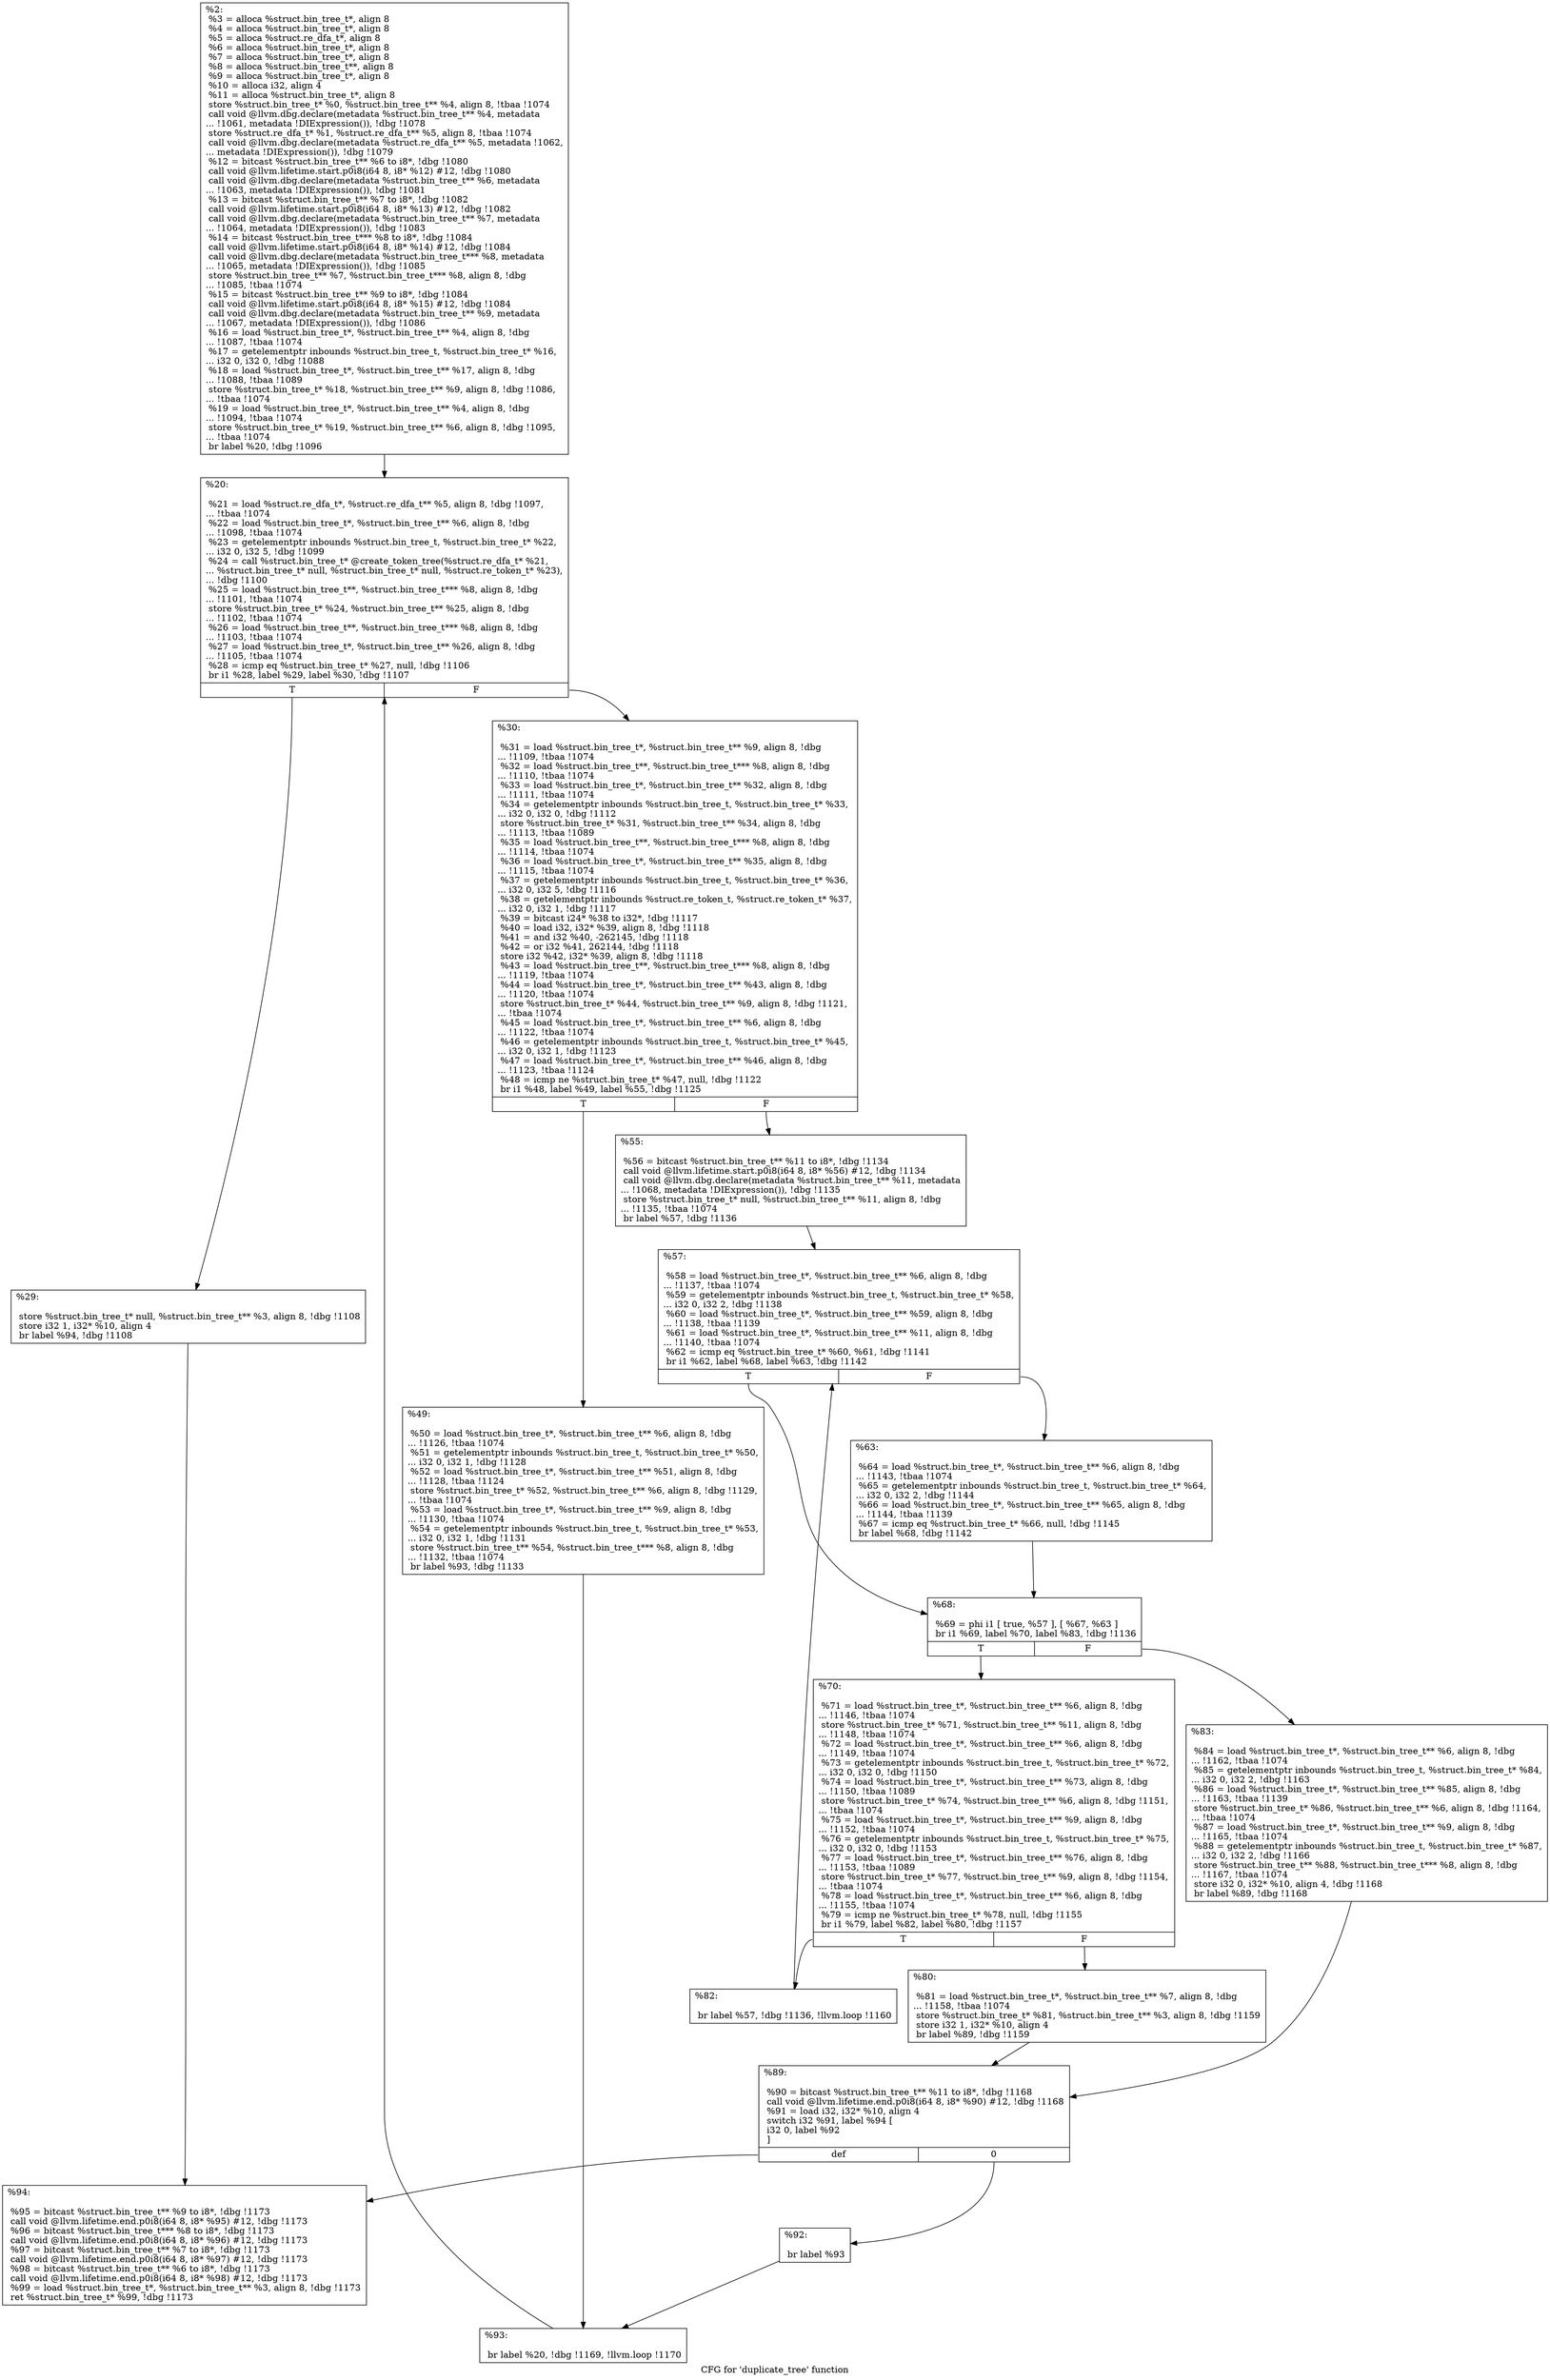 digraph "CFG for 'duplicate_tree' function" {
	label="CFG for 'duplicate_tree' function";

	Node0xc568c0 [shape=record,label="{%2:\l  %3 = alloca %struct.bin_tree_t*, align 8\l  %4 = alloca %struct.bin_tree_t*, align 8\l  %5 = alloca %struct.re_dfa_t*, align 8\l  %6 = alloca %struct.bin_tree_t*, align 8\l  %7 = alloca %struct.bin_tree_t*, align 8\l  %8 = alloca %struct.bin_tree_t**, align 8\l  %9 = alloca %struct.bin_tree_t*, align 8\l  %10 = alloca i32, align 4\l  %11 = alloca %struct.bin_tree_t*, align 8\l  store %struct.bin_tree_t* %0, %struct.bin_tree_t** %4, align 8, !tbaa !1074\l  call void @llvm.dbg.declare(metadata %struct.bin_tree_t** %4, metadata\l... !1061, metadata !DIExpression()), !dbg !1078\l  store %struct.re_dfa_t* %1, %struct.re_dfa_t** %5, align 8, !tbaa !1074\l  call void @llvm.dbg.declare(metadata %struct.re_dfa_t** %5, metadata !1062,\l... metadata !DIExpression()), !dbg !1079\l  %12 = bitcast %struct.bin_tree_t** %6 to i8*, !dbg !1080\l  call void @llvm.lifetime.start.p0i8(i64 8, i8* %12) #12, !dbg !1080\l  call void @llvm.dbg.declare(metadata %struct.bin_tree_t** %6, metadata\l... !1063, metadata !DIExpression()), !dbg !1081\l  %13 = bitcast %struct.bin_tree_t** %7 to i8*, !dbg !1082\l  call void @llvm.lifetime.start.p0i8(i64 8, i8* %13) #12, !dbg !1082\l  call void @llvm.dbg.declare(metadata %struct.bin_tree_t** %7, metadata\l... !1064, metadata !DIExpression()), !dbg !1083\l  %14 = bitcast %struct.bin_tree_t*** %8 to i8*, !dbg !1084\l  call void @llvm.lifetime.start.p0i8(i64 8, i8* %14) #12, !dbg !1084\l  call void @llvm.dbg.declare(metadata %struct.bin_tree_t*** %8, metadata\l... !1065, metadata !DIExpression()), !dbg !1085\l  store %struct.bin_tree_t** %7, %struct.bin_tree_t*** %8, align 8, !dbg\l... !1085, !tbaa !1074\l  %15 = bitcast %struct.bin_tree_t** %9 to i8*, !dbg !1084\l  call void @llvm.lifetime.start.p0i8(i64 8, i8* %15) #12, !dbg !1084\l  call void @llvm.dbg.declare(metadata %struct.bin_tree_t** %9, metadata\l... !1067, metadata !DIExpression()), !dbg !1086\l  %16 = load %struct.bin_tree_t*, %struct.bin_tree_t** %4, align 8, !dbg\l... !1087, !tbaa !1074\l  %17 = getelementptr inbounds %struct.bin_tree_t, %struct.bin_tree_t* %16,\l... i32 0, i32 0, !dbg !1088\l  %18 = load %struct.bin_tree_t*, %struct.bin_tree_t** %17, align 8, !dbg\l... !1088, !tbaa !1089\l  store %struct.bin_tree_t* %18, %struct.bin_tree_t** %9, align 8, !dbg !1086,\l... !tbaa !1074\l  %19 = load %struct.bin_tree_t*, %struct.bin_tree_t** %4, align 8, !dbg\l... !1094, !tbaa !1074\l  store %struct.bin_tree_t* %19, %struct.bin_tree_t** %6, align 8, !dbg !1095,\l... !tbaa !1074\l  br label %20, !dbg !1096\l}"];
	Node0xc568c0 -> Node0xc56a00;
	Node0xc56a00 [shape=record,label="{%20:\l\l  %21 = load %struct.re_dfa_t*, %struct.re_dfa_t** %5, align 8, !dbg !1097,\l... !tbaa !1074\l  %22 = load %struct.bin_tree_t*, %struct.bin_tree_t** %6, align 8, !dbg\l... !1098, !tbaa !1074\l  %23 = getelementptr inbounds %struct.bin_tree_t, %struct.bin_tree_t* %22,\l... i32 0, i32 5, !dbg !1099\l  %24 = call %struct.bin_tree_t* @create_token_tree(%struct.re_dfa_t* %21,\l... %struct.bin_tree_t* null, %struct.bin_tree_t* null, %struct.re_token_t* %23),\l... !dbg !1100\l  %25 = load %struct.bin_tree_t**, %struct.bin_tree_t*** %8, align 8, !dbg\l... !1101, !tbaa !1074\l  store %struct.bin_tree_t* %24, %struct.bin_tree_t** %25, align 8, !dbg\l... !1102, !tbaa !1074\l  %26 = load %struct.bin_tree_t**, %struct.bin_tree_t*** %8, align 8, !dbg\l... !1103, !tbaa !1074\l  %27 = load %struct.bin_tree_t*, %struct.bin_tree_t** %26, align 8, !dbg\l... !1105, !tbaa !1074\l  %28 = icmp eq %struct.bin_tree_t* %27, null, !dbg !1106\l  br i1 %28, label %29, label %30, !dbg !1107\l|{<s0>T|<s1>F}}"];
	Node0xc56a00:s0 -> Node0xc56a50;
	Node0xc56a00:s1 -> Node0xc56aa0;
	Node0xc56a50 [shape=record,label="{%29:\l\l  store %struct.bin_tree_t* null, %struct.bin_tree_t** %3, align 8, !dbg !1108\l  store i32 1, i32* %10, align 4\l  br label %94, !dbg !1108\l}"];
	Node0xc56a50 -> Node0xc56eb0;
	Node0xc56aa0 [shape=record,label="{%30:\l\l  %31 = load %struct.bin_tree_t*, %struct.bin_tree_t** %9, align 8, !dbg\l... !1109, !tbaa !1074\l  %32 = load %struct.bin_tree_t**, %struct.bin_tree_t*** %8, align 8, !dbg\l... !1110, !tbaa !1074\l  %33 = load %struct.bin_tree_t*, %struct.bin_tree_t** %32, align 8, !dbg\l... !1111, !tbaa !1074\l  %34 = getelementptr inbounds %struct.bin_tree_t, %struct.bin_tree_t* %33,\l... i32 0, i32 0, !dbg !1112\l  store %struct.bin_tree_t* %31, %struct.bin_tree_t** %34, align 8, !dbg\l... !1113, !tbaa !1089\l  %35 = load %struct.bin_tree_t**, %struct.bin_tree_t*** %8, align 8, !dbg\l... !1114, !tbaa !1074\l  %36 = load %struct.bin_tree_t*, %struct.bin_tree_t** %35, align 8, !dbg\l... !1115, !tbaa !1074\l  %37 = getelementptr inbounds %struct.bin_tree_t, %struct.bin_tree_t* %36,\l... i32 0, i32 5, !dbg !1116\l  %38 = getelementptr inbounds %struct.re_token_t, %struct.re_token_t* %37,\l... i32 0, i32 1, !dbg !1117\l  %39 = bitcast i24* %38 to i32*, !dbg !1117\l  %40 = load i32, i32* %39, align 8, !dbg !1118\l  %41 = and i32 %40, -262145, !dbg !1118\l  %42 = or i32 %41, 262144, !dbg !1118\l  store i32 %42, i32* %39, align 8, !dbg !1118\l  %43 = load %struct.bin_tree_t**, %struct.bin_tree_t*** %8, align 8, !dbg\l... !1119, !tbaa !1074\l  %44 = load %struct.bin_tree_t*, %struct.bin_tree_t** %43, align 8, !dbg\l... !1120, !tbaa !1074\l  store %struct.bin_tree_t* %44, %struct.bin_tree_t** %9, align 8, !dbg !1121,\l... !tbaa !1074\l  %45 = load %struct.bin_tree_t*, %struct.bin_tree_t** %6, align 8, !dbg\l... !1122, !tbaa !1074\l  %46 = getelementptr inbounds %struct.bin_tree_t, %struct.bin_tree_t* %45,\l... i32 0, i32 1, !dbg !1123\l  %47 = load %struct.bin_tree_t*, %struct.bin_tree_t** %46, align 8, !dbg\l... !1123, !tbaa !1124\l  %48 = icmp ne %struct.bin_tree_t* %47, null, !dbg !1122\l  br i1 %48, label %49, label %55, !dbg !1125\l|{<s0>T|<s1>F}}"];
	Node0xc56aa0:s0 -> Node0xc56af0;
	Node0xc56aa0:s1 -> Node0xc56b40;
	Node0xc56af0 [shape=record,label="{%49:\l\l  %50 = load %struct.bin_tree_t*, %struct.bin_tree_t** %6, align 8, !dbg\l... !1126, !tbaa !1074\l  %51 = getelementptr inbounds %struct.bin_tree_t, %struct.bin_tree_t* %50,\l... i32 0, i32 1, !dbg !1128\l  %52 = load %struct.bin_tree_t*, %struct.bin_tree_t** %51, align 8, !dbg\l... !1128, !tbaa !1124\l  store %struct.bin_tree_t* %52, %struct.bin_tree_t** %6, align 8, !dbg !1129,\l... !tbaa !1074\l  %53 = load %struct.bin_tree_t*, %struct.bin_tree_t** %9, align 8, !dbg\l... !1130, !tbaa !1074\l  %54 = getelementptr inbounds %struct.bin_tree_t, %struct.bin_tree_t* %53,\l... i32 0, i32 1, !dbg !1131\l  store %struct.bin_tree_t** %54, %struct.bin_tree_t*** %8, align 8, !dbg\l... !1132, !tbaa !1074\l  br label %93, !dbg !1133\l}"];
	Node0xc56af0 -> Node0xc56e60;
	Node0xc56b40 [shape=record,label="{%55:\l\l  %56 = bitcast %struct.bin_tree_t** %11 to i8*, !dbg !1134\l  call void @llvm.lifetime.start.p0i8(i64 8, i8* %56) #12, !dbg !1134\l  call void @llvm.dbg.declare(metadata %struct.bin_tree_t** %11, metadata\l... !1068, metadata !DIExpression()), !dbg !1135\l  store %struct.bin_tree_t* null, %struct.bin_tree_t** %11, align 8, !dbg\l... !1135, !tbaa !1074\l  br label %57, !dbg !1136\l}"];
	Node0xc56b40 -> Node0xc56b90;
	Node0xc56b90 [shape=record,label="{%57:\l\l  %58 = load %struct.bin_tree_t*, %struct.bin_tree_t** %6, align 8, !dbg\l... !1137, !tbaa !1074\l  %59 = getelementptr inbounds %struct.bin_tree_t, %struct.bin_tree_t* %58,\l... i32 0, i32 2, !dbg !1138\l  %60 = load %struct.bin_tree_t*, %struct.bin_tree_t** %59, align 8, !dbg\l... !1138, !tbaa !1139\l  %61 = load %struct.bin_tree_t*, %struct.bin_tree_t** %11, align 8, !dbg\l... !1140, !tbaa !1074\l  %62 = icmp eq %struct.bin_tree_t* %60, %61, !dbg !1141\l  br i1 %62, label %68, label %63, !dbg !1142\l|{<s0>T|<s1>F}}"];
	Node0xc56b90:s0 -> Node0xc56c30;
	Node0xc56b90:s1 -> Node0xc56be0;
	Node0xc56be0 [shape=record,label="{%63:\l\l  %64 = load %struct.bin_tree_t*, %struct.bin_tree_t** %6, align 8, !dbg\l... !1143, !tbaa !1074\l  %65 = getelementptr inbounds %struct.bin_tree_t, %struct.bin_tree_t* %64,\l... i32 0, i32 2, !dbg !1144\l  %66 = load %struct.bin_tree_t*, %struct.bin_tree_t** %65, align 8, !dbg\l... !1144, !tbaa !1139\l  %67 = icmp eq %struct.bin_tree_t* %66, null, !dbg !1145\l  br label %68, !dbg !1142\l}"];
	Node0xc56be0 -> Node0xc56c30;
	Node0xc56c30 [shape=record,label="{%68:\l\l  %69 = phi i1 [ true, %57 ], [ %67, %63 ]\l  br i1 %69, label %70, label %83, !dbg !1136\l|{<s0>T|<s1>F}}"];
	Node0xc56c30:s0 -> Node0xc56c80;
	Node0xc56c30:s1 -> Node0xc56d70;
	Node0xc56c80 [shape=record,label="{%70:\l\l  %71 = load %struct.bin_tree_t*, %struct.bin_tree_t** %6, align 8, !dbg\l... !1146, !tbaa !1074\l  store %struct.bin_tree_t* %71, %struct.bin_tree_t** %11, align 8, !dbg\l... !1148, !tbaa !1074\l  %72 = load %struct.bin_tree_t*, %struct.bin_tree_t** %6, align 8, !dbg\l... !1149, !tbaa !1074\l  %73 = getelementptr inbounds %struct.bin_tree_t, %struct.bin_tree_t* %72,\l... i32 0, i32 0, !dbg !1150\l  %74 = load %struct.bin_tree_t*, %struct.bin_tree_t** %73, align 8, !dbg\l... !1150, !tbaa !1089\l  store %struct.bin_tree_t* %74, %struct.bin_tree_t** %6, align 8, !dbg !1151,\l... !tbaa !1074\l  %75 = load %struct.bin_tree_t*, %struct.bin_tree_t** %9, align 8, !dbg\l... !1152, !tbaa !1074\l  %76 = getelementptr inbounds %struct.bin_tree_t, %struct.bin_tree_t* %75,\l... i32 0, i32 0, !dbg !1153\l  %77 = load %struct.bin_tree_t*, %struct.bin_tree_t** %76, align 8, !dbg\l... !1153, !tbaa !1089\l  store %struct.bin_tree_t* %77, %struct.bin_tree_t** %9, align 8, !dbg !1154,\l... !tbaa !1074\l  %78 = load %struct.bin_tree_t*, %struct.bin_tree_t** %6, align 8, !dbg\l... !1155, !tbaa !1074\l  %79 = icmp ne %struct.bin_tree_t* %78, null, !dbg !1155\l  br i1 %79, label %82, label %80, !dbg !1157\l|{<s0>T|<s1>F}}"];
	Node0xc56c80:s0 -> Node0xc56d20;
	Node0xc56c80:s1 -> Node0xc56cd0;
	Node0xc56cd0 [shape=record,label="{%80:\l\l  %81 = load %struct.bin_tree_t*, %struct.bin_tree_t** %7, align 8, !dbg\l... !1158, !tbaa !1074\l  store %struct.bin_tree_t* %81, %struct.bin_tree_t** %3, align 8, !dbg !1159\l  store i32 1, i32* %10, align 4\l  br label %89, !dbg !1159\l}"];
	Node0xc56cd0 -> Node0xc56dc0;
	Node0xc56d20 [shape=record,label="{%82:\l\l  br label %57, !dbg !1136, !llvm.loop !1160\l}"];
	Node0xc56d20 -> Node0xc56b90;
	Node0xc56d70 [shape=record,label="{%83:\l\l  %84 = load %struct.bin_tree_t*, %struct.bin_tree_t** %6, align 8, !dbg\l... !1162, !tbaa !1074\l  %85 = getelementptr inbounds %struct.bin_tree_t, %struct.bin_tree_t* %84,\l... i32 0, i32 2, !dbg !1163\l  %86 = load %struct.bin_tree_t*, %struct.bin_tree_t** %85, align 8, !dbg\l... !1163, !tbaa !1139\l  store %struct.bin_tree_t* %86, %struct.bin_tree_t** %6, align 8, !dbg !1164,\l... !tbaa !1074\l  %87 = load %struct.bin_tree_t*, %struct.bin_tree_t** %9, align 8, !dbg\l... !1165, !tbaa !1074\l  %88 = getelementptr inbounds %struct.bin_tree_t, %struct.bin_tree_t* %87,\l... i32 0, i32 2, !dbg !1166\l  store %struct.bin_tree_t** %88, %struct.bin_tree_t*** %8, align 8, !dbg\l... !1167, !tbaa !1074\l  store i32 0, i32* %10, align 4, !dbg !1168\l  br label %89, !dbg !1168\l}"];
	Node0xc56d70 -> Node0xc56dc0;
	Node0xc56dc0 [shape=record,label="{%89:\l\l  %90 = bitcast %struct.bin_tree_t** %11 to i8*, !dbg !1168\l  call void @llvm.lifetime.end.p0i8(i64 8, i8* %90) #12, !dbg !1168\l  %91 = load i32, i32* %10, align 4\l  switch i32 %91, label %94 [\l    i32 0, label %92\l  ]\l|{<s0>def|<s1>0}}"];
	Node0xc56dc0:s0 -> Node0xc56eb0;
	Node0xc56dc0:s1 -> Node0xc56e10;
	Node0xc56e10 [shape=record,label="{%92:\l\l  br label %93\l}"];
	Node0xc56e10 -> Node0xc56e60;
	Node0xc56e60 [shape=record,label="{%93:\l\l  br label %20, !dbg !1169, !llvm.loop !1170\l}"];
	Node0xc56e60 -> Node0xc56a00;
	Node0xc56eb0 [shape=record,label="{%94:\l\l  %95 = bitcast %struct.bin_tree_t** %9 to i8*, !dbg !1173\l  call void @llvm.lifetime.end.p0i8(i64 8, i8* %95) #12, !dbg !1173\l  %96 = bitcast %struct.bin_tree_t*** %8 to i8*, !dbg !1173\l  call void @llvm.lifetime.end.p0i8(i64 8, i8* %96) #12, !dbg !1173\l  %97 = bitcast %struct.bin_tree_t** %7 to i8*, !dbg !1173\l  call void @llvm.lifetime.end.p0i8(i64 8, i8* %97) #12, !dbg !1173\l  %98 = bitcast %struct.bin_tree_t** %6 to i8*, !dbg !1173\l  call void @llvm.lifetime.end.p0i8(i64 8, i8* %98) #12, !dbg !1173\l  %99 = load %struct.bin_tree_t*, %struct.bin_tree_t** %3, align 8, !dbg !1173\l  ret %struct.bin_tree_t* %99, !dbg !1173\l}"];
}
